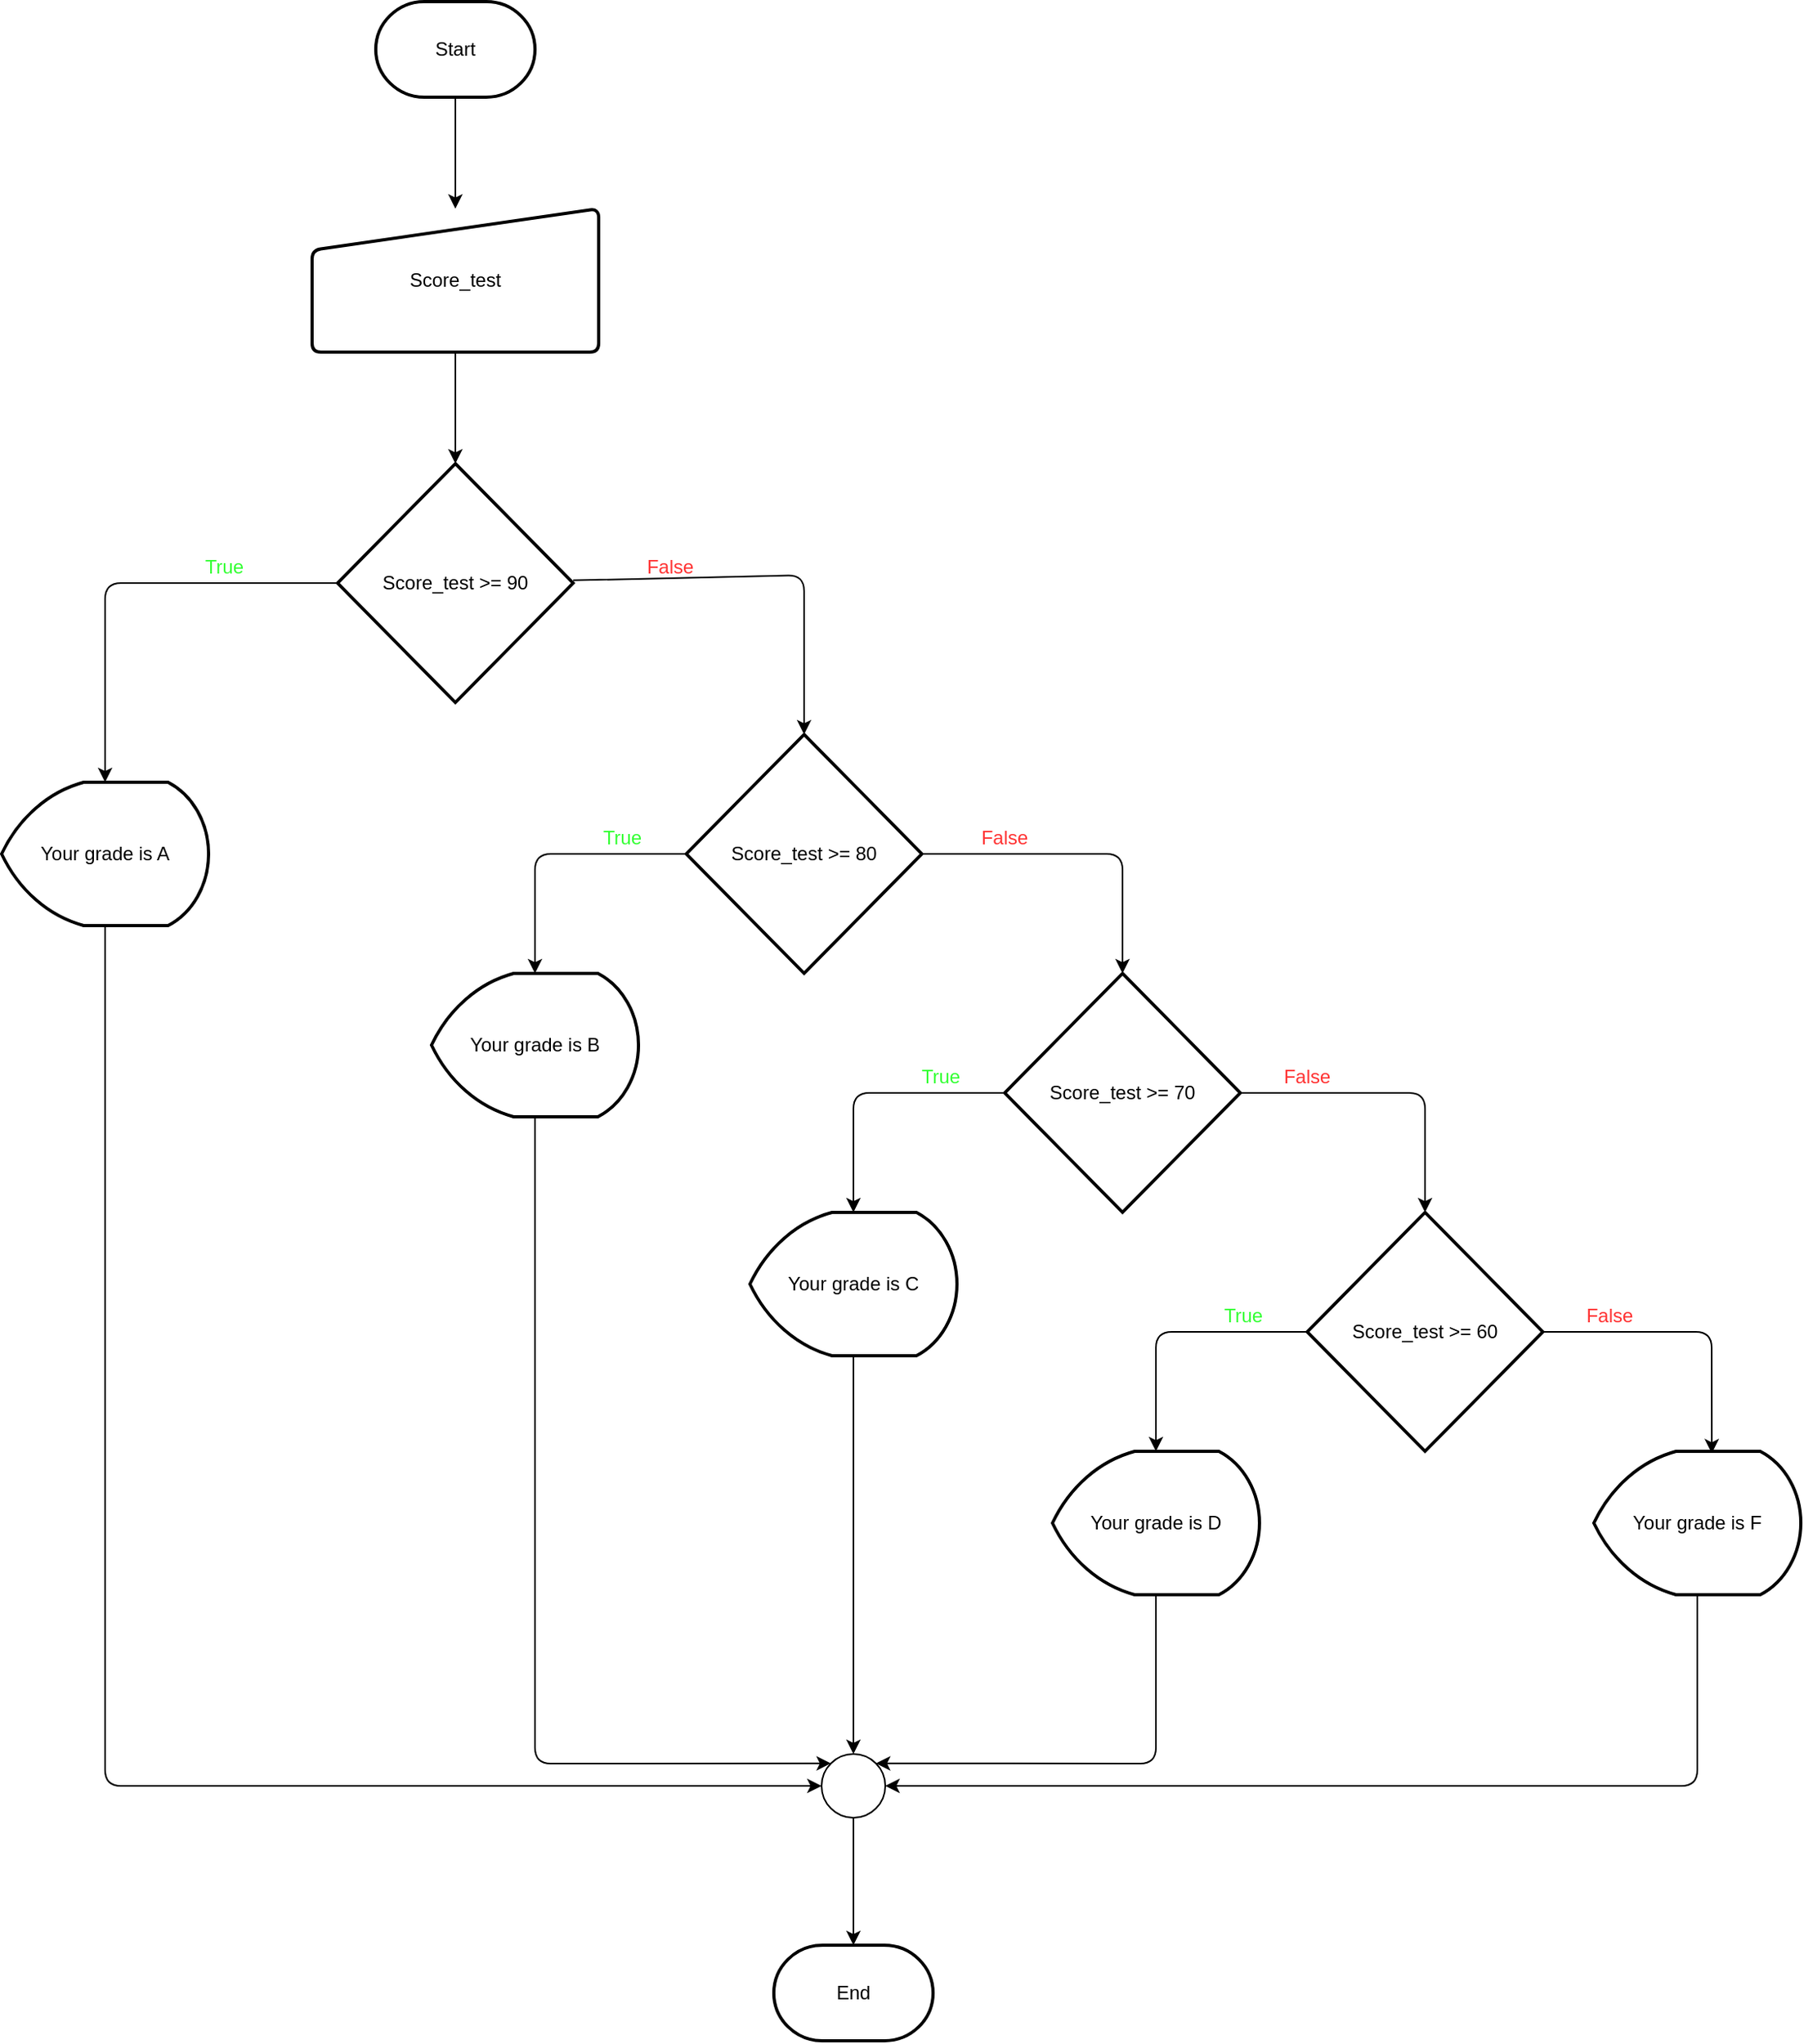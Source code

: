 <mxfile>
    <diagram id="5VySuxQ4P-3aiIU-ypCE" name="Page-1">
        <mxGraphModel dx="2520" dy="975" grid="1" gridSize="10" guides="1" tooltips="1" connect="1" arrows="1" fold="1" page="1" pageScale="1" pageWidth="850" pageHeight="1100" math="0" shadow="0">
            <root>
                <mxCell id="0"/>
                <mxCell id="1" parent="0"/>
                <mxCell id="4" value="" style="edgeStyle=none;html=1;" edge="1" parent="1" source="2" target="3">
                    <mxGeometry relative="1" as="geometry"/>
                </mxCell>
                <mxCell id="2" value="Start" style="strokeWidth=2;html=1;shape=mxgraph.flowchart.terminator;whiteSpace=wrap;" vertex="1" parent="1">
                    <mxGeometry x="295" y="40" width="100" height="60" as="geometry"/>
                </mxCell>
                <mxCell id="11" value="" style="edgeStyle=none;html=1;" edge="1" parent="1" source="3" target="5">
                    <mxGeometry relative="1" as="geometry"/>
                </mxCell>
                <mxCell id="3" value="Score_test" style="html=1;strokeWidth=2;shape=manualInput;whiteSpace=wrap;rounded=1;size=26;arcSize=11;" vertex="1" parent="1">
                    <mxGeometry x="255" y="170" width="180" height="90" as="geometry"/>
                </mxCell>
                <mxCell id="8" style="edgeStyle=none;html=1;entryX=0.5;entryY=0;entryDx=0;entryDy=0;entryPerimeter=0;" edge="1" parent="1" source="5" target="7">
                    <mxGeometry relative="1" as="geometry">
                        <Array as="points">
                            <mxPoint x="125" y="405"/>
                        </Array>
                    </mxGeometry>
                </mxCell>
                <mxCell id="10" style="edgeStyle=none;html=1;entryX=0.5;entryY=0;entryDx=0;entryDy=0;entryPerimeter=0;" edge="1" parent="1" source="5" target="9">
                    <mxGeometry relative="1" as="geometry">
                        <Array as="points">
                            <mxPoint x="564" y="400"/>
                        </Array>
                    </mxGeometry>
                </mxCell>
                <mxCell id="5" value="Score_test &amp;gt;= 90" style="strokeWidth=2;html=1;shape=mxgraph.flowchart.decision;whiteSpace=wrap;" vertex="1" parent="1">
                    <mxGeometry x="271" y="330" width="148" height="150" as="geometry"/>
                </mxCell>
                <mxCell id="35" style="edgeStyle=none;html=1;entryX=0;entryY=0.5;entryDx=0;entryDy=0;fontColor=#FF3333;" edge="1" parent="1" source="7" target="34">
                    <mxGeometry relative="1" as="geometry">
                        <Array as="points">
                            <mxPoint x="125" y="1160"/>
                        </Array>
                    </mxGeometry>
                </mxCell>
                <mxCell id="7" value="Your grade is A" style="strokeWidth=2;html=1;shape=mxgraph.flowchart.display;whiteSpace=wrap;" vertex="1" parent="1">
                    <mxGeometry x="60" y="530" width="130" height="90" as="geometry"/>
                </mxCell>
                <mxCell id="13" style="edgeStyle=none;html=1;entryX=0.5;entryY=0;entryDx=0;entryDy=0;entryPerimeter=0;" edge="1" parent="1" source="9" target="12">
                    <mxGeometry relative="1" as="geometry">
                        <Array as="points">
                            <mxPoint x="395" y="575"/>
                        </Array>
                    </mxGeometry>
                </mxCell>
                <mxCell id="23" style="edgeStyle=none;html=1;entryX=0.5;entryY=0;entryDx=0;entryDy=0;entryPerimeter=0;" edge="1" parent="1" source="9" target="15">
                    <mxGeometry relative="1" as="geometry">
                        <Array as="points">
                            <mxPoint x="764" y="575"/>
                        </Array>
                    </mxGeometry>
                </mxCell>
                <mxCell id="9" value="Score_test &amp;gt;= 80" style="strokeWidth=2;html=1;shape=mxgraph.flowchart.decision;whiteSpace=wrap;" vertex="1" parent="1">
                    <mxGeometry x="490" y="500" width="148" height="150" as="geometry"/>
                </mxCell>
                <mxCell id="37" style="edgeStyle=none;html=1;entryX=0;entryY=0;entryDx=0;entryDy=0;fontColor=#FF3333;" edge="1" parent="1" source="12" target="34">
                    <mxGeometry relative="1" as="geometry">
                        <Array as="points">
                            <mxPoint x="395" y="1146"/>
                        </Array>
                    </mxGeometry>
                </mxCell>
                <mxCell id="12" value="Your grade is B" style="strokeWidth=2;html=1;shape=mxgraph.flowchart.display;whiteSpace=wrap;" vertex="1" parent="1">
                    <mxGeometry x="330" y="650" width="130" height="90" as="geometry"/>
                </mxCell>
                <mxCell id="14" style="edgeStyle=none;html=1;entryX=0.5;entryY=0;entryDx=0;entryDy=0;entryPerimeter=0;" edge="1" source="15" target="16" parent="1">
                    <mxGeometry relative="1" as="geometry">
                        <Array as="points">
                            <mxPoint x="595" y="725"/>
                        </Array>
                    </mxGeometry>
                </mxCell>
                <mxCell id="22" style="edgeStyle=none;html=1;entryX=0.5;entryY=0;entryDx=0;entryDy=0;entryPerimeter=0;" edge="1" parent="1" source="15" target="18">
                    <mxGeometry relative="1" as="geometry">
                        <Array as="points">
                            <mxPoint x="954" y="725"/>
                        </Array>
                    </mxGeometry>
                </mxCell>
                <mxCell id="15" value="Score_test &amp;gt;= 70" style="strokeWidth=2;html=1;shape=mxgraph.flowchart.decision;whiteSpace=wrap;" vertex="1" parent="1">
                    <mxGeometry x="690" y="650" width="148" height="150" as="geometry"/>
                </mxCell>
                <mxCell id="36" style="edgeStyle=none;html=1;entryX=0.5;entryY=0;entryDx=0;entryDy=0;fontColor=#FF3333;" edge="1" parent="1" source="16" target="34">
                    <mxGeometry relative="1" as="geometry"/>
                </mxCell>
                <mxCell id="16" value="Your grade is C" style="strokeWidth=2;html=1;shape=mxgraph.flowchart.display;whiteSpace=wrap;" vertex="1" parent="1">
                    <mxGeometry x="530" y="800" width="130" height="90" as="geometry"/>
                </mxCell>
                <mxCell id="17" style="edgeStyle=none;html=1;entryX=0.5;entryY=0;entryDx=0;entryDy=0;entryPerimeter=0;" edge="1" source="18" target="19" parent="1">
                    <mxGeometry relative="1" as="geometry">
                        <Array as="points">
                            <mxPoint x="785" y="875"/>
                        </Array>
                    </mxGeometry>
                </mxCell>
                <mxCell id="21" style="edgeStyle=none;html=1;entryX=0.57;entryY=0.014;entryDx=0;entryDy=0;entryPerimeter=0;" edge="1" parent="1" source="18" target="20">
                    <mxGeometry relative="1" as="geometry">
                        <Array as="points">
                            <mxPoint x="1134" y="875"/>
                        </Array>
                    </mxGeometry>
                </mxCell>
                <mxCell id="18" value="Score_test &amp;gt;= 60" style="strokeWidth=2;html=1;shape=mxgraph.flowchart.decision;whiteSpace=wrap;" vertex="1" parent="1">
                    <mxGeometry x="880" y="800" width="148" height="150" as="geometry"/>
                </mxCell>
                <mxCell id="38" style="edgeStyle=none;html=1;entryX=1;entryY=0;entryDx=0;entryDy=0;fontColor=#FF3333;" edge="1" parent="1" source="19" target="34">
                    <mxGeometry relative="1" as="geometry">
                        <Array as="points">
                            <mxPoint x="785" y="1146"/>
                        </Array>
                    </mxGeometry>
                </mxCell>
                <mxCell id="19" value="Your grade is D" style="strokeWidth=2;html=1;shape=mxgraph.flowchart.display;whiteSpace=wrap;" vertex="1" parent="1">
                    <mxGeometry x="720" y="950" width="130" height="90" as="geometry"/>
                </mxCell>
                <mxCell id="39" style="edgeStyle=none;html=1;entryX=1;entryY=0.5;entryDx=0;entryDy=0;fontColor=#FF3333;" edge="1" parent="1" source="20" target="34">
                    <mxGeometry relative="1" as="geometry">
                        <Array as="points">
                            <mxPoint x="1125" y="1160"/>
                        </Array>
                    </mxGeometry>
                </mxCell>
                <mxCell id="20" value="Your grade is F" style="strokeWidth=2;html=1;shape=mxgraph.flowchart.display;whiteSpace=wrap;" vertex="1" parent="1">
                    <mxGeometry x="1060" y="950" width="130" height="90" as="geometry"/>
                </mxCell>
                <mxCell id="24" value="True" style="text;html=1;strokeColor=none;fillColor=none;align=center;verticalAlign=middle;whiteSpace=wrap;rounded=0;fontColor=#33FF33;" vertex="1" parent="1">
                    <mxGeometry x="170" y="380" width="60" height="30" as="geometry"/>
                </mxCell>
                <mxCell id="25" value="False" style="text;html=1;strokeColor=none;fillColor=none;align=center;verticalAlign=middle;whiteSpace=wrap;rounded=0;fontColor=#FF3333;" vertex="1" parent="1">
                    <mxGeometry x="450" y="380" width="60" height="30" as="geometry"/>
                </mxCell>
                <mxCell id="26" value="True" style="text;html=1;strokeColor=none;fillColor=none;align=center;verticalAlign=middle;whiteSpace=wrap;rounded=0;fontColor=#33FF33;" vertex="1" parent="1">
                    <mxGeometry x="420" y="550" width="60" height="30" as="geometry"/>
                </mxCell>
                <mxCell id="27" value="False" style="text;html=1;strokeColor=none;fillColor=none;align=center;verticalAlign=middle;whiteSpace=wrap;rounded=0;fontColor=#FF3333;" vertex="1" parent="1">
                    <mxGeometry x="660" y="550" width="60" height="30" as="geometry"/>
                </mxCell>
                <mxCell id="28" value="True" style="text;html=1;strokeColor=none;fillColor=none;align=center;verticalAlign=middle;whiteSpace=wrap;rounded=0;fontColor=#33FF33;" vertex="1" parent="1">
                    <mxGeometry x="620" y="700" width="60" height="30" as="geometry"/>
                </mxCell>
                <mxCell id="29" value="False" style="text;html=1;strokeColor=none;fillColor=none;align=center;verticalAlign=middle;whiteSpace=wrap;rounded=0;fontColor=#FF3333;" vertex="1" parent="1">
                    <mxGeometry x="850" y="700" width="60" height="30" as="geometry"/>
                </mxCell>
                <mxCell id="31" value="True" style="text;html=1;strokeColor=none;fillColor=none;align=center;verticalAlign=middle;whiteSpace=wrap;rounded=0;fontColor=#33FF33;" vertex="1" parent="1">
                    <mxGeometry x="810" y="850" width="60" height="30" as="geometry"/>
                </mxCell>
                <mxCell id="33" value="False" style="text;html=1;strokeColor=none;fillColor=none;align=center;verticalAlign=middle;whiteSpace=wrap;rounded=0;fontColor=#FF3333;" vertex="1" parent="1">
                    <mxGeometry x="1040" y="850" width="60" height="30" as="geometry"/>
                </mxCell>
                <mxCell id="41" style="edgeStyle=none;html=1;entryX=0.5;entryY=0;entryDx=0;entryDy=0;entryPerimeter=0;fontColor=#FF3333;" edge="1" parent="1" source="34" target="40">
                    <mxGeometry relative="1" as="geometry"/>
                </mxCell>
                <mxCell id="34" value="" style="ellipse;whiteSpace=wrap;html=1;aspect=fixed;fontColor=#FF3333;" vertex="1" parent="1">
                    <mxGeometry x="575" y="1140" width="40" height="40" as="geometry"/>
                </mxCell>
                <mxCell id="40" value="End" style="strokeWidth=2;html=1;shape=mxgraph.flowchart.terminator;whiteSpace=wrap;" vertex="1" parent="1">
                    <mxGeometry x="545" y="1260" width="100" height="60" as="geometry"/>
                </mxCell>
            </root>
        </mxGraphModel>
    </diagram>
</mxfile>